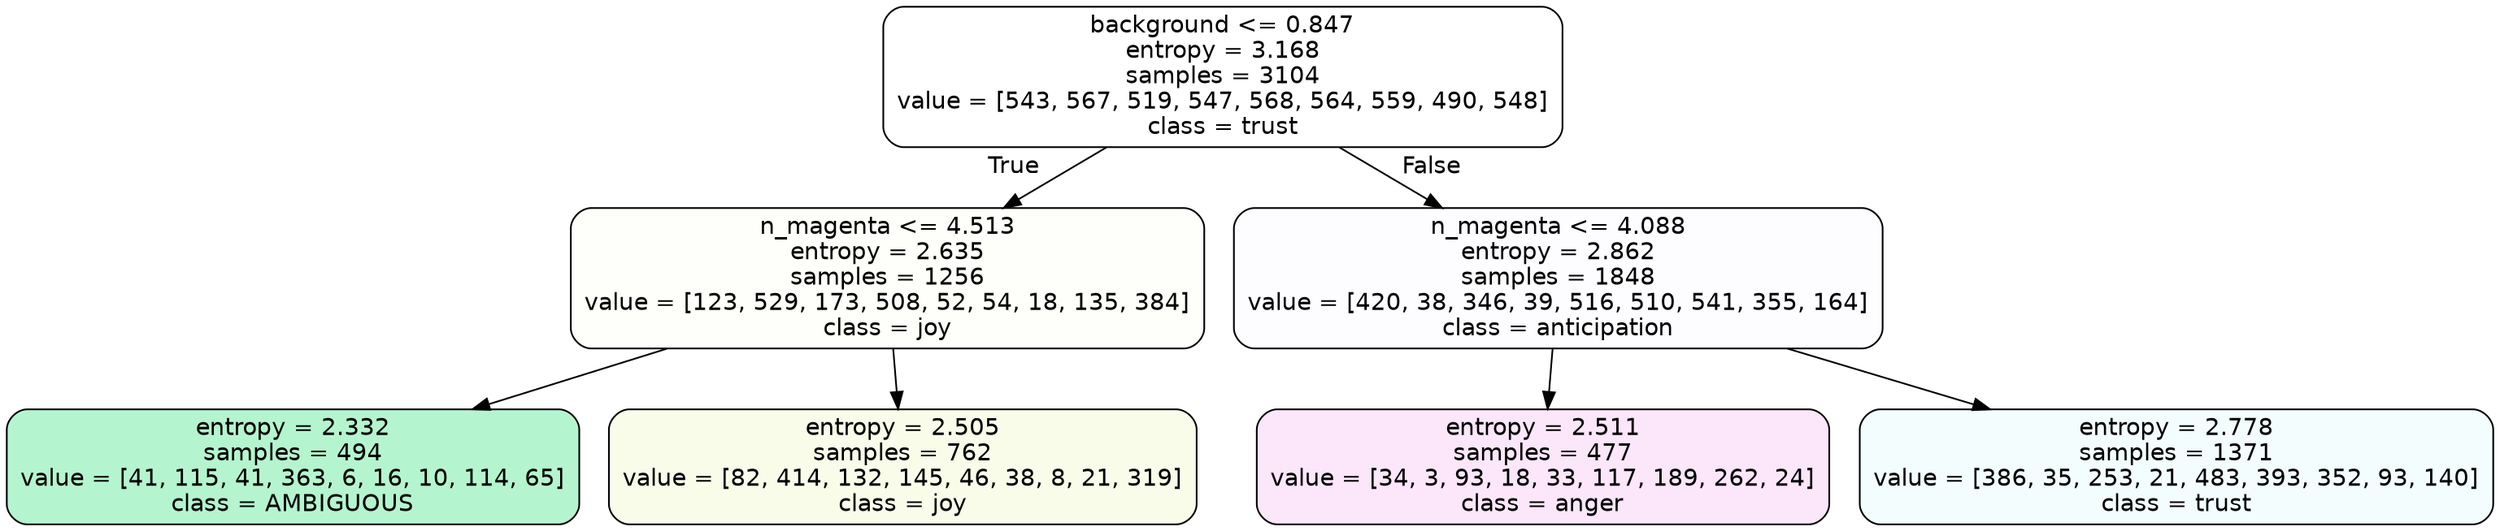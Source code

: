 digraph Tree {
node [shape=box, style="filled, rounded", color="black", fontname=helvetica] ;
edge [fontname=helvetica] ;
0 [label="background <= 0.847\nentropy = 3.168\nsamples = 3104\nvalue = [543, 567, 519, 547, 568, 564, 559, 490, 548]\nclass = trust", fillcolor="#39d7e500"] ;
1 [label="n_magenta <= 4.513\nentropy = 2.635\nsamples = 1256\nvalue = [123, 529, 173, 508, 52, 54, 18, 135, 384]\nclass = joy", fillcolor="#d7e53904"] ;
0 -> 1 [labeldistance=2.5, labelangle=45, headlabel="True"] ;
2 [label="entropy = 2.332\nsamples = 494\nvalue = [41, 115, 41, 363, 6, 16, 10, 114, 65]\nclass = AMBIGUOUS", fillcolor="#39e58160"] ;
1 -> 2 ;
3 [label="entropy = 2.505\nsamples = 762\nvalue = [82, 414, 132, 145, 46, 38, 8, 21, 319]\nclass = joy", fillcolor="#d7e5391b"] ;
1 -> 3 ;
4 [label="n_magenta <= 4.088\nentropy = 2.862\nsamples = 1848\nvalue = [420, 38, 346, 39, 516, 510, 541, 355, 164]\nclass = anticipation", fillcolor="#8139e503"] ;
0 -> 4 [labeldistance=2.5, labelangle=-45, headlabel="False"] ;
5 [label="entropy = 2.511\nsamples = 477\nvalue = [34, 3, 93, 18, 33, 117, 189, 262, 24]\nclass = anger", fillcolor="#e539d720"] ;
4 -> 5 ;
6 [label="entropy = 2.778\nsamples = 1371\nvalue = [386, 35, 253, 21, 483, 393, 352, 93, 140]\nclass = trust", fillcolor="#39d7e50d"] ;
4 -> 6 ;
}